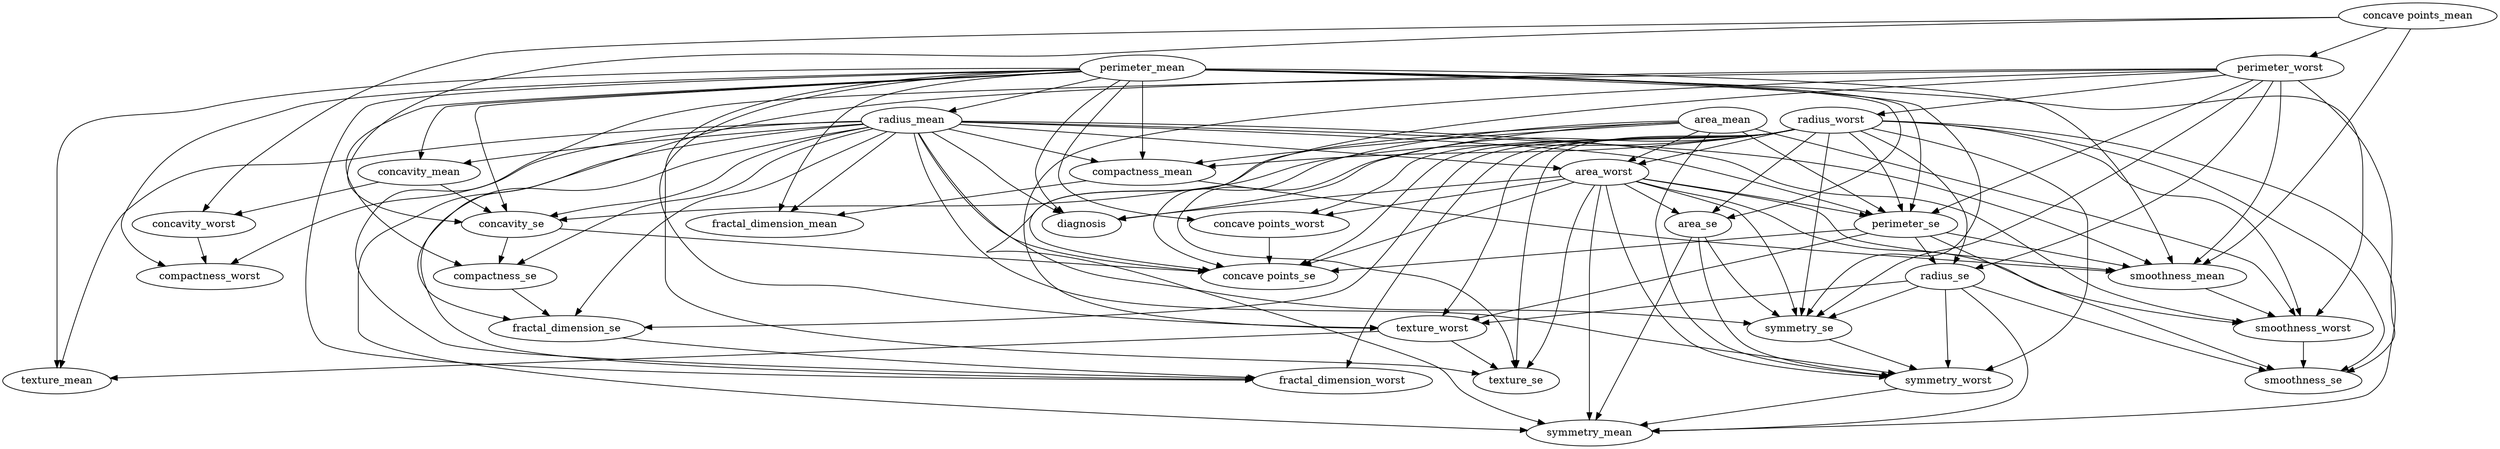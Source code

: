 strict digraph  {
diagnosis;
radius_mean;
texture_mean;
perimeter_mean;
area_mean;
smoothness_mean;
compactness_mean;
concavity_mean;
"concave points_mean";
symmetry_mean;
fractal_dimension_mean;
radius_se;
texture_se;
perimeter_se;
area_se;
smoothness_se;
compactness_se;
concavity_se;
"concave points_se";
symmetry_se;
fractal_dimension_se;
radius_worst;
texture_worst;
perimeter_worst;
area_worst;
smoothness_worst;
compactness_worst;
concavity_worst;
"concave points_worst";
symmetry_worst;
fractal_dimension_worst;
radius_mean -> diagnosis  [origin=learned, weight="-3.530993285489639"];
radius_mean -> texture_mean  [origin=learned, weight="-1.2610702225655814"];
radius_mean -> smoothness_mean  [origin=learned, weight="2.123024543581746"];
radius_mean -> compactness_mean  [origin=learned, weight="-9.841561835468834"];
radius_mean -> concavity_mean  [origin=learned, weight="-1.1706593975802158"];
radius_mean -> symmetry_mean  [origin=learned, weight="2.0108487029594166"];
radius_mean -> fractal_dimension_mean  [origin=learned, weight="2.5925635314561695"];
radius_mean -> perimeter_se  [origin=learned, weight="-8.02484101627825"];
radius_mean -> compactness_se  [origin=learned, weight="-2.1812102978939087"];
radius_mean -> concavity_se  [origin=learned, weight="3.5746355838809754"];
radius_mean -> "concave points_se"  [origin=learned, weight="2.0765554508909365"];
radius_mean -> symmetry_se  [origin=learned, weight="5.501302911997122"];
radius_mean -> fractal_dimension_se  [origin=learned, weight="-1.3039855745459978"];
radius_mean -> area_worst  [origin=learned, weight="-0.8832821922928601"];
radius_mean -> smoothness_worst  [origin=learned, weight="-6.14165450588429"];
radius_mean -> compactness_worst  [origin=learned, weight="1.287949915976808"];
radius_mean -> symmetry_worst  [origin=learned, weight="-2.0129154290955102"];
radius_mean -> fractal_dimension_worst  [origin=learned, weight="-1.8178602065788096"];
perimeter_mean -> diagnosis  [origin=learned, weight="2.271216182300209"];
perimeter_mean -> radius_mean  [origin=learned, weight="0.8523783276067288"];
perimeter_mean -> texture_mean  [origin=learned, weight="1.194957762037128"];
perimeter_mean -> smoothness_mean  [origin=learned, weight="-3.534566719624384"];
perimeter_mean -> compactness_mean  [origin=learned, weight="10.751923103343092"];
perimeter_mean -> concavity_mean  [origin=learned, weight="0.9794516589426098"];
perimeter_mean -> fractal_dimension_mean  [origin=learned, weight="-3.673927666057344"];
perimeter_mean -> texture_se  [origin=learned, weight="1.4698227140795084"];
perimeter_mean -> perimeter_se  [origin=learned, weight="3.578374195430066"];
perimeter_mean -> area_se  [origin=learned, weight="1.2995897496600899"];
perimeter_mean -> compactness_se  [origin=learned, weight="2.0597895316710018"];
perimeter_mean -> concavity_se  [origin=learned, weight="-2.455787371473056"];
perimeter_mean -> symmetry_se  [origin=learned, weight="-5.1958361041363865"];
perimeter_mean -> texture_worst  [origin=learned, weight="-1.4045783102499727"];
perimeter_mean -> smoothness_worst  [origin=learned, weight="3.4732988355371113"];
perimeter_mean -> compactness_worst  [origin=learned, weight="-2.1058375723368763"];
perimeter_mean -> "concave points_worst"  [origin=learned, weight="-1.115429557351496"];
perimeter_mean -> fractal_dimension_worst  [origin=learned, weight="0.9916515490431426"];
area_mean -> compactness_mean  [origin=learned, weight="-0.8965947500765352"];
area_mean -> symmetry_mean  [origin=learned, weight="-1.4333060001757267"];
area_mean -> texture_se  [origin=learned, weight="-1.2874416158171988"];
area_mean -> perimeter_se  [origin=learned, weight="4.0964317372967365"];
area_mean -> "concave points_se"  [origin=learned, weight="-2.111169163979341"];
area_mean -> area_worst  [origin=learned, weight="0.9911053388762798"];
area_mean -> smoothness_worst  [origin=learned, weight="2.1192966581763937"];
area_mean -> symmetry_worst  [origin=learned, weight="0.8558100603169061"];
smoothness_mean -> smoothness_worst  [origin=learned, weight="0.8420036507394563"];
compactness_mean -> smoothness_mean  [origin=learned, weight="1.0555790368808102"];
compactness_mean -> fractal_dimension_mean  [origin=learned, weight="1.2125696592952078"];
concavity_mean -> concavity_se  [origin=learned, weight="1.3585088717011777"];
concavity_mean -> concavity_worst  [origin=learned, weight="1.3381296200287465"];
"concave points_mean" -> smoothness_mean  [origin=learned, weight="1.1906083819034987"];
"concave points_mean" -> concavity_se  [origin=learned, weight="-0.8095041149567146"];
"concave points_mean" -> perimeter_worst  [origin=learned, weight="0.870510749169759"];
"concave points_mean" -> concavity_worst  [origin=learned, weight="-1.168857745016248"];
radius_se -> symmetry_mean  [origin=learned, weight="1.2005402983991078"];
radius_se -> smoothness_se  [origin=learned, weight="1.407807727485922"];
radius_se -> symmetry_se  [origin=learned, weight="0.8760021672224696"];
radius_se -> texture_worst  [origin=learned, weight="-0.9313589449186728"];
radius_se -> symmetry_worst  [origin=learned, weight="-1.1565054012346685"];
perimeter_se -> smoothness_mean  [origin=learned, weight="-1.038133593848936"];
perimeter_se -> radius_se  [origin=learned, weight="0.9357558595575688"];
perimeter_se -> smoothness_se  [origin=learned, weight="-1.1300749857598082"];
perimeter_se -> "concave points_se"  [origin=learned, weight="0.9255154514705727"];
perimeter_se -> texture_worst  [origin=learned, weight="1.0010899150056443"];
area_se -> symmetry_mean  [origin=learned, weight="-0.8167475104785716"];
area_se -> symmetry_se  [origin=learned, weight="-1.0928369686423645"];
area_se -> symmetry_worst  [origin=learned, weight="0.9798889818321697"];
compactness_se -> fractal_dimension_se  [origin=learned, weight="0.8595633962054241"];
concavity_se -> compactness_se  [origin=learned, weight="0.9650720455180505"];
concavity_se -> "concave points_se"  [origin=learned, weight="0.9498053098043455"];
symmetry_se -> symmetry_worst  [origin=learned, weight="0.8715235251325637"];
fractal_dimension_se -> fractal_dimension_worst  [origin=learned, weight="0.8568738034194785"];
radius_worst -> diagnosis  [origin=learned, weight="3.2477410320446904"];
radius_worst -> compactness_mean  [origin=learned, weight="0.8816127804542452"];
radius_worst -> symmetry_mean  [origin=learned, weight="-3.4488627955866846"];
radius_worst -> radius_se  [origin=learned, weight="1.8138353210190146"];
radius_worst -> texture_se  [origin=learned, weight="-1.8959485708103188"];
radius_worst -> perimeter_se  [origin=learned, weight="2.619519900422366"];
radius_worst -> area_se  [origin=learned, weight="-1.6001225593800357"];
radius_worst -> smoothness_se  [origin=learned, weight="-2.4850654440075997"];
radius_worst -> concavity_se  [origin=learned, weight="-1.6748942319236704"];
radius_worst -> "concave points_se"  [origin=learned, weight="-1.853399773811878"];
radius_worst -> symmetry_se  [origin=learned, weight="-1.2256522760509445"];
radius_worst -> fractal_dimension_se  [origin=learned, weight="1.3687655353437056"];
radius_worst -> texture_worst  [origin=learned, weight="2.202657928920963"];
radius_worst -> area_worst  [origin=learned, weight="1.0375427518355986"];
radius_worst -> smoothness_worst  [origin=learned, weight="1.9750644474482952"];
radius_worst -> "concave points_worst"  [origin=learned, weight="1.2427024375947822"];
radius_worst -> symmetry_worst  [origin=learned, weight="3.339198857461285"];
radius_worst -> fractal_dimension_worst  [origin=learned, weight="1.2928181868944841"];
texture_worst -> texture_mean  [origin=learned, weight="0.9312580471259184"];
texture_worst -> texture_se  [origin=learned, weight="1.3384494491911259"];
perimeter_worst -> smoothness_mean  [origin=learned, weight="1.0742677154056945"];
perimeter_worst -> radius_se  [origin=learned, weight="-1.415035442785153"];
perimeter_worst -> perimeter_se  [origin=learned, weight="0.8173181257049642"];
perimeter_worst -> smoothness_se  [origin=learned, weight="1.318082795697322"];
perimeter_worst -> "concave points_se"  [origin=learned, weight="-1.2542839002560382"];
perimeter_worst -> symmetry_se  [origin=learned, weight="-1.261644396247711"];
perimeter_worst -> fractal_dimension_se  [origin=learned, weight="-0.9889107499035612"];
perimeter_worst -> radius_worst  [origin=learned, weight="1.0351713012752735"];
perimeter_worst -> texture_worst  [origin=learned, weight="-1.279405760149308"];
perimeter_worst -> fractal_dimension_worst  [origin=learned, weight="-0.8381445049283223"];
area_worst -> diagnosis  [origin=learned, weight="-1.944531454353961"];
area_worst -> smoothness_mean  [origin=learned, weight="-1.2146398464614254"];
area_worst -> symmetry_mean  [origin=learned, weight="2.0959837640068546"];
area_worst -> texture_se  [origin=learned, weight="1.7096920657825265"];
area_worst -> perimeter_se  [origin=learned, weight="-2.151937278882824"];
area_worst -> area_se  [origin=learned, weight="1.3700730504502394"];
area_worst -> "concave points_se"  [origin=learned, weight="2.188965976645795"];
area_worst -> symmetry_se  [origin=learned, weight="1.082724808732597"];
area_worst -> smoothness_worst  [origin=learned, weight="-1.3290066834820227"];
area_worst -> "concave points_worst"  [origin=learned, weight="-0.8497067210316629"];
area_worst -> symmetry_worst  [origin=learned, weight="-2.0478937384960614"];
smoothness_worst -> smoothness_se  [origin=learned, weight="1.0134243131260587"];
concavity_worst -> compactness_worst  [origin=learned, weight="0.8646616075083223"];
"concave points_worst" -> "concave points_se"  [origin=learned, weight="1.103227095270772"];
symmetry_worst -> symmetry_mean  [origin=learned, weight="0.8949393358975554"];
}
